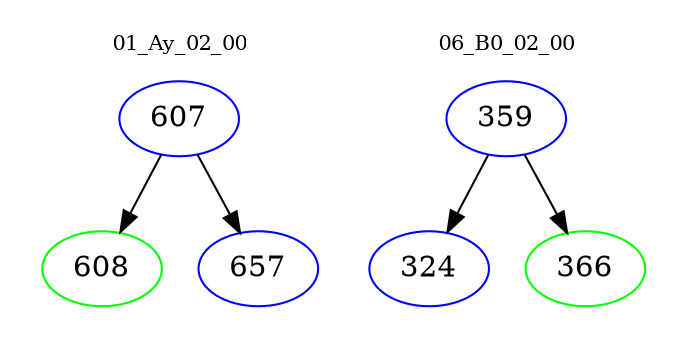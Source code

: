 digraph{
subgraph cluster_0 {
color = white
label = "01_Ay_02_00";
fontsize=10;
T0_607 [label="607", color="blue"]
T0_607 -> T0_608 [color="black"]
T0_608 [label="608", color="green"]
T0_607 -> T0_657 [color="black"]
T0_657 [label="657", color="blue"]
}
subgraph cluster_1 {
color = white
label = "06_B0_02_00";
fontsize=10;
T1_359 [label="359", color="blue"]
T1_359 -> T1_324 [color="black"]
T1_324 [label="324", color="blue"]
T1_359 -> T1_366 [color="black"]
T1_366 [label="366", color="green"]
}
}
